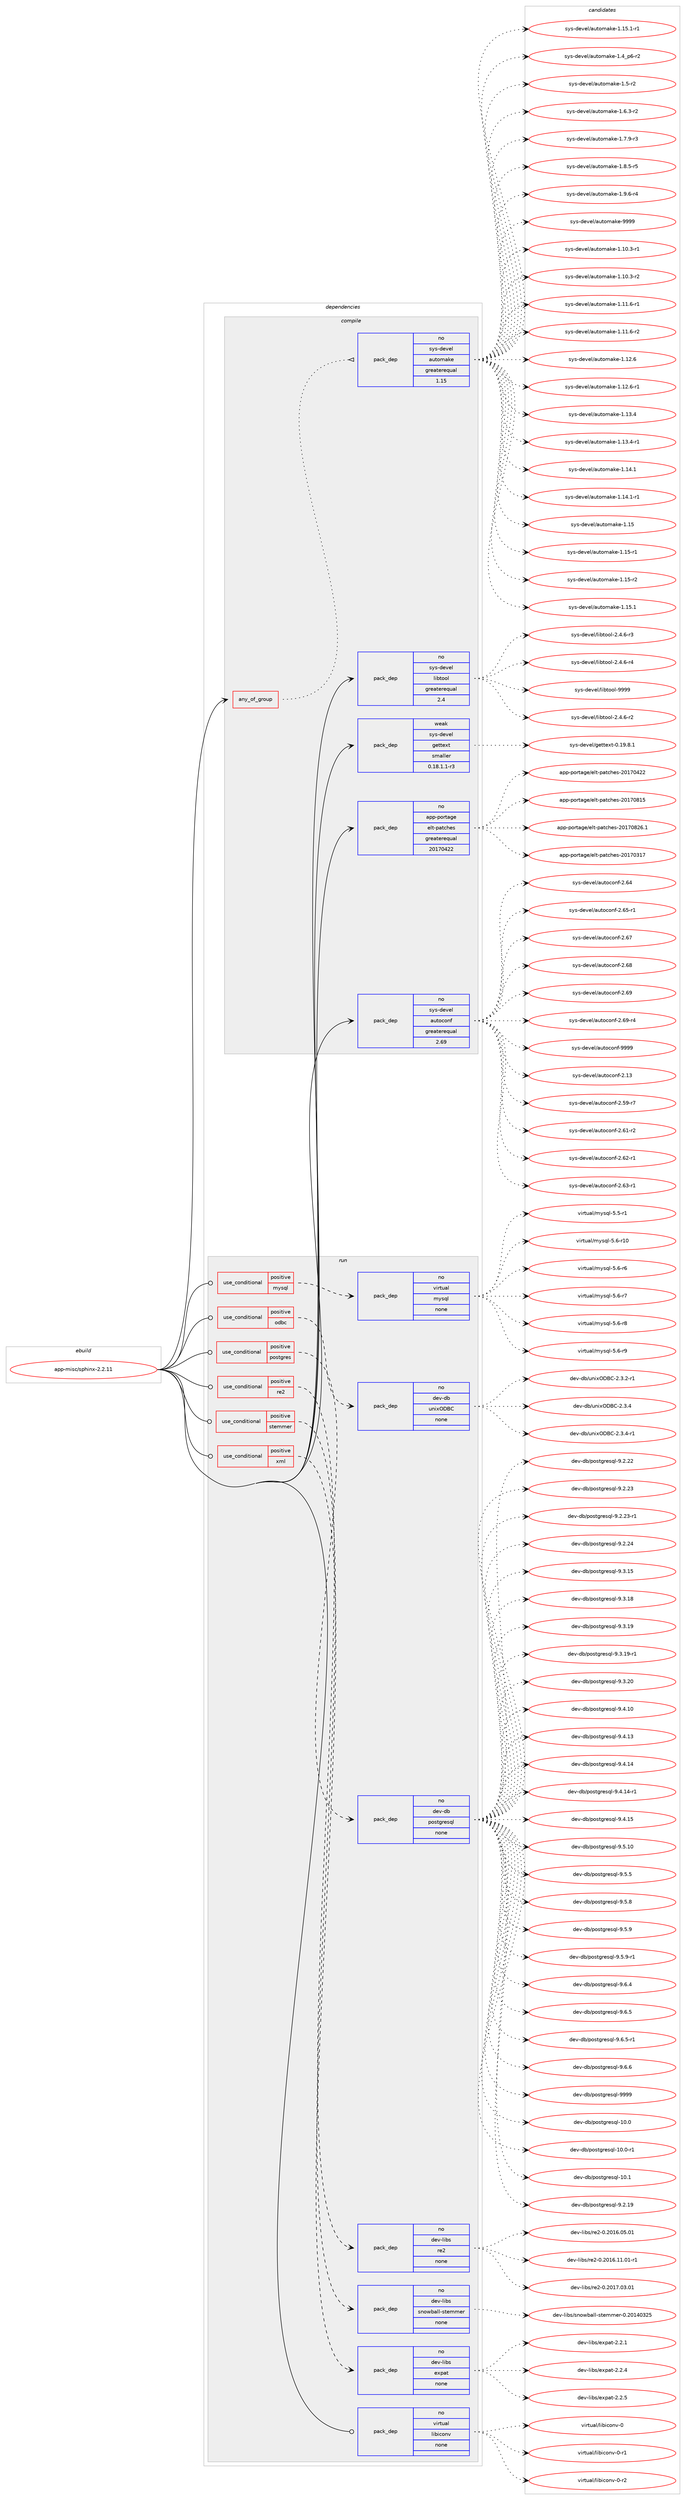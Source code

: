 digraph prolog {

# *************
# Graph options
# *************

newrank=true;
concentrate=true;
compound=true;
graph [rankdir=LR,fontname=Helvetica,fontsize=10,ranksep=1.5];#, ranksep=2.5, nodesep=0.2];
edge  [arrowhead=vee];
node  [fontname=Helvetica,fontsize=10];

# **********
# The ebuild
# **********

subgraph cluster_leftcol {
color=gray;
rank=same;
label=<<i>ebuild</i>>;
id [label="app-misc/sphinx-2.2.11", color=red, width=4, href="../app-misc/sphinx-2.2.11.svg"];
}

# ****************
# The dependencies
# ****************

subgraph cluster_midcol {
color=gray;
label=<<i>dependencies</i>>;
subgraph cluster_compile {
fillcolor="#eeeeee";
style=filled;
label=<<i>compile</i>>;
subgraph any780 {
dependency47965 [label=<<TABLE BORDER="0" CELLBORDER="1" CELLSPACING="0" CELLPADDING="4"><TR><TD CELLPADDING="10">any_of_group</TD></TR></TABLE>>, shape=none, color=red];subgraph pack34371 {
dependency47966 [label=<<TABLE BORDER="0" CELLBORDER="1" CELLSPACING="0" CELLPADDING="4" WIDTH="220"><TR><TD ROWSPAN="6" CELLPADDING="30">pack_dep</TD></TR><TR><TD WIDTH="110">no</TD></TR><TR><TD>sys-devel</TD></TR><TR><TD>automake</TD></TR><TR><TD>greaterequal</TD></TR><TR><TD>1.15</TD></TR></TABLE>>, shape=none, color=blue];
}
dependency47965:e -> dependency47966:w [weight=20,style="dotted",arrowhead="oinv"];
}
id:e -> dependency47965:w [weight=20,style="solid",arrowhead="vee"];
subgraph pack34372 {
dependency47967 [label=<<TABLE BORDER="0" CELLBORDER="1" CELLSPACING="0" CELLPADDING="4" WIDTH="220"><TR><TD ROWSPAN="6" CELLPADDING="30">pack_dep</TD></TR><TR><TD WIDTH="110">no</TD></TR><TR><TD>app-portage</TD></TR><TR><TD>elt-patches</TD></TR><TR><TD>greaterequal</TD></TR><TR><TD>20170422</TD></TR></TABLE>>, shape=none, color=blue];
}
id:e -> dependency47967:w [weight=20,style="solid",arrowhead="vee"];
subgraph pack34373 {
dependency47968 [label=<<TABLE BORDER="0" CELLBORDER="1" CELLSPACING="0" CELLPADDING="4" WIDTH="220"><TR><TD ROWSPAN="6" CELLPADDING="30">pack_dep</TD></TR><TR><TD WIDTH="110">no</TD></TR><TR><TD>sys-devel</TD></TR><TR><TD>autoconf</TD></TR><TR><TD>greaterequal</TD></TR><TR><TD>2.69</TD></TR></TABLE>>, shape=none, color=blue];
}
id:e -> dependency47968:w [weight=20,style="solid",arrowhead="vee"];
subgraph pack34374 {
dependency47969 [label=<<TABLE BORDER="0" CELLBORDER="1" CELLSPACING="0" CELLPADDING="4" WIDTH="220"><TR><TD ROWSPAN="6" CELLPADDING="30">pack_dep</TD></TR><TR><TD WIDTH="110">no</TD></TR><TR><TD>sys-devel</TD></TR><TR><TD>libtool</TD></TR><TR><TD>greaterequal</TD></TR><TR><TD>2.4</TD></TR></TABLE>>, shape=none, color=blue];
}
id:e -> dependency47969:w [weight=20,style="solid",arrowhead="vee"];
subgraph pack34375 {
dependency47970 [label=<<TABLE BORDER="0" CELLBORDER="1" CELLSPACING="0" CELLPADDING="4" WIDTH="220"><TR><TD ROWSPAN="6" CELLPADDING="30">pack_dep</TD></TR><TR><TD WIDTH="110">weak</TD></TR><TR><TD>sys-devel</TD></TR><TR><TD>gettext</TD></TR><TR><TD>smaller</TD></TR><TR><TD>0.18.1.1-r3</TD></TR></TABLE>>, shape=none, color=blue];
}
id:e -> dependency47970:w [weight=20,style="solid",arrowhead="vee"];
}
subgraph cluster_compileandrun {
fillcolor="#eeeeee";
style=filled;
label=<<i>compile and run</i>>;
}
subgraph cluster_run {
fillcolor="#eeeeee";
style=filled;
label=<<i>run</i>>;
subgraph cond12793 {
dependency47971 [label=<<TABLE BORDER="0" CELLBORDER="1" CELLSPACING="0" CELLPADDING="4"><TR><TD ROWSPAN="3" CELLPADDING="10">use_conditional</TD></TR><TR><TD>positive</TD></TR><TR><TD>mysql</TD></TR></TABLE>>, shape=none, color=red];
subgraph pack34376 {
dependency47972 [label=<<TABLE BORDER="0" CELLBORDER="1" CELLSPACING="0" CELLPADDING="4" WIDTH="220"><TR><TD ROWSPAN="6" CELLPADDING="30">pack_dep</TD></TR><TR><TD WIDTH="110">no</TD></TR><TR><TD>virtual</TD></TR><TR><TD>mysql</TD></TR><TR><TD>none</TD></TR><TR><TD></TD></TR></TABLE>>, shape=none, color=blue];
}
dependency47971:e -> dependency47972:w [weight=20,style="dashed",arrowhead="vee"];
}
id:e -> dependency47971:w [weight=20,style="solid",arrowhead="odot"];
subgraph cond12794 {
dependency47973 [label=<<TABLE BORDER="0" CELLBORDER="1" CELLSPACING="0" CELLPADDING="4"><TR><TD ROWSPAN="3" CELLPADDING="10">use_conditional</TD></TR><TR><TD>positive</TD></TR><TR><TD>odbc</TD></TR></TABLE>>, shape=none, color=red];
subgraph pack34377 {
dependency47974 [label=<<TABLE BORDER="0" CELLBORDER="1" CELLSPACING="0" CELLPADDING="4" WIDTH="220"><TR><TD ROWSPAN="6" CELLPADDING="30">pack_dep</TD></TR><TR><TD WIDTH="110">no</TD></TR><TR><TD>dev-db</TD></TR><TR><TD>unixODBC</TD></TR><TR><TD>none</TD></TR><TR><TD></TD></TR></TABLE>>, shape=none, color=blue];
}
dependency47973:e -> dependency47974:w [weight=20,style="dashed",arrowhead="vee"];
}
id:e -> dependency47973:w [weight=20,style="solid",arrowhead="odot"];
subgraph cond12795 {
dependency47975 [label=<<TABLE BORDER="0" CELLBORDER="1" CELLSPACING="0" CELLPADDING="4"><TR><TD ROWSPAN="3" CELLPADDING="10">use_conditional</TD></TR><TR><TD>positive</TD></TR><TR><TD>postgres</TD></TR></TABLE>>, shape=none, color=red];
subgraph pack34378 {
dependency47976 [label=<<TABLE BORDER="0" CELLBORDER="1" CELLSPACING="0" CELLPADDING="4" WIDTH="220"><TR><TD ROWSPAN="6" CELLPADDING="30">pack_dep</TD></TR><TR><TD WIDTH="110">no</TD></TR><TR><TD>dev-db</TD></TR><TR><TD>postgresql</TD></TR><TR><TD>none</TD></TR><TR><TD></TD></TR></TABLE>>, shape=none, color=blue];
}
dependency47975:e -> dependency47976:w [weight=20,style="dashed",arrowhead="vee"];
}
id:e -> dependency47975:w [weight=20,style="solid",arrowhead="odot"];
subgraph cond12796 {
dependency47977 [label=<<TABLE BORDER="0" CELLBORDER="1" CELLSPACING="0" CELLPADDING="4"><TR><TD ROWSPAN="3" CELLPADDING="10">use_conditional</TD></TR><TR><TD>positive</TD></TR><TR><TD>re2</TD></TR></TABLE>>, shape=none, color=red];
subgraph pack34379 {
dependency47978 [label=<<TABLE BORDER="0" CELLBORDER="1" CELLSPACING="0" CELLPADDING="4" WIDTH="220"><TR><TD ROWSPAN="6" CELLPADDING="30">pack_dep</TD></TR><TR><TD WIDTH="110">no</TD></TR><TR><TD>dev-libs</TD></TR><TR><TD>re2</TD></TR><TR><TD>none</TD></TR><TR><TD></TD></TR></TABLE>>, shape=none, color=blue];
}
dependency47977:e -> dependency47978:w [weight=20,style="dashed",arrowhead="vee"];
}
id:e -> dependency47977:w [weight=20,style="solid",arrowhead="odot"];
subgraph cond12797 {
dependency47979 [label=<<TABLE BORDER="0" CELLBORDER="1" CELLSPACING="0" CELLPADDING="4"><TR><TD ROWSPAN="3" CELLPADDING="10">use_conditional</TD></TR><TR><TD>positive</TD></TR><TR><TD>stemmer</TD></TR></TABLE>>, shape=none, color=red];
subgraph pack34380 {
dependency47980 [label=<<TABLE BORDER="0" CELLBORDER="1" CELLSPACING="0" CELLPADDING="4" WIDTH="220"><TR><TD ROWSPAN="6" CELLPADDING="30">pack_dep</TD></TR><TR><TD WIDTH="110">no</TD></TR><TR><TD>dev-libs</TD></TR><TR><TD>snowball-stemmer</TD></TR><TR><TD>none</TD></TR><TR><TD></TD></TR></TABLE>>, shape=none, color=blue];
}
dependency47979:e -> dependency47980:w [weight=20,style="dashed",arrowhead="vee"];
}
id:e -> dependency47979:w [weight=20,style="solid",arrowhead="odot"];
subgraph cond12798 {
dependency47981 [label=<<TABLE BORDER="0" CELLBORDER="1" CELLSPACING="0" CELLPADDING="4"><TR><TD ROWSPAN="3" CELLPADDING="10">use_conditional</TD></TR><TR><TD>positive</TD></TR><TR><TD>xml</TD></TR></TABLE>>, shape=none, color=red];
subgraph pack34381 {
dependency47982 [label=<<TABLE BORDER="0" CELLBORDER="1" CELLSPACING="0" CELLPADDING="4" WIDTH="220"><TR><TD ROWSPAN="6" CELLPADDING="30">pack_dep</TD></TR><TR><TD WIDTH="110">no</TD></TR><TR><TD>dev-libs</TD></TR><TR><TD>expat</TD></TR><TR><TD>none</TD></TR><TR><TD></TD></TR></TABLE>>, shape=none, color=blue];
}
dependency47981:e -> dependency47982:w [weight=20,style="dashed",arrowhead="vee"];
}
id:e -> dependency47981:w [weight=20,style="solid",arrowhead="odot"];
subgraph pack34382 {
dependency47983 [label=<<TABLE BORDER="0" CELLBORDER="1" CELLSPACING="0" CELLPADDING="4" WIDTH="220"><TR><TD ROWSPAN="6" CELLPADDING="30">pack_dep</TD></TR><TR><TD WIDTH="110">no</TD></TR><TR><TD>virtual</TD></TR><TR><TD>libiconv</TD></TR><TR><TD>none</TD></TR><TR><TD></TD></TR></TABLE>>, shape=none, color=blue];
}
id:e -> dependency47983:w [weight=20,style="solid",arrowhead="odot"];
}
}

# **************
# The candidates
# **************

subgraph cluster_choices {
rank=same;
color=gray;
label=<<i>candidates</i>>;

subgraph choice34371 {
color=black;
nodesep=1;
choice11512111545100101118101108479711711611110997107101454946494846514511449 [label="sys-devel/automake-1.10.3-r1", color=red, width=4,href="../sys-devel/automake-1.10.3-r1.svg"];
choice11512111545100101118101108479711711611110997107101454946494846514511450 [label="sys-devel/automake-1.10.3-r2", color=red, width=4,href="../sys-devel/automake-1.10.3-r2.svg"];
choice11512111545100101118101108479711711611110997107101454946494946544511449 [label="sys-devel/automake-1.11.6-r1", color=red, width=4,href="../sys-devel/automake-1.11.6-r1.svg"];
choice11512111545100101118101108479711711611110997107101454946494946544511450 [label="sys-devel/automake-1.11.6-r2", color=red, width=4,href="../sys-devel/automake-1.11.6-r2.svg"];
choice1151211154510010111810110847971171161111099710710145494649504654 [label="sys-devel/automake-1.12.6", color=red, width=4,href="../sys-devel/automake-1.12.6.svg"];
choice11512111545100101118101108479711711611110997107101454946495046544511449 [label="sys-devel/automake-1.12.6-r1", color=red, width=4,href="../sys-devel/automake-1.12.6-r1.svg"];
choice1151211154510010111810110847971171161111099710710145494649514652 [label="sys-devel/automake-1.13.4", color=red, width=4,href="../sys-devel/automake-1.13.4.svg"];
choice11512111545100101118101108479711711611110997107101454946495146524511449 [label="sys-devel/automake-1.13.4-r1", color=red, width=4,href="../sys-devel/automake-1.13.4-r1.svg"];
choice1151211154510010111810110847971171161111099710710145494649524649 [label="sys-devel/automake-1.14.1", color=red, width=4,href="../sys-devel/automake-1.14.1.svg"];
choice11512111545100101118101108479711711611110997107101454946495246494511449 [label="sys-devel/automake-1.14.1-r1", color=red, width=4,href="../sys-devel/automake-1.14.1-r1.svg"];
choice115121115451001011181011084797117116111109971071014549464953 [label="sys-devel/automake-1.15", color=red, width=4,href="../sys-devel/automake-1.15.svg"];
choice1151211154510010111810110847971171161111099710710145494649534511449 [label="sys-devel/automake-1.15-r1", color=red, width=4,href="../sys-devel/automake-1.15-r1.svg"];
choice1151211154510010111810110847971171161111099710710145494649534511450 [label="sys-devel/automake-1.15-r2", color=red, width=4,href="../sys-devel/automake-1.15-r2.svg"];
choice1151211154510010111810110847971171161111099710710145494649534649 [label="sys-devel/automake-1.15.1", color=red, width=4,href="../sys-devel/automake-1.15.1.svg"];
choice11512111545100101118101108479711711611110997107101454946495346494511449 [label="sys-devel/automake-1.15.1-r1", color=red, width=4,href="../sys-devel/automake-1.15.1-r1.svg"];
choice115121115451001011181011084797117116111109971071014549465295112544511450 [label="sys-devel/automake-1.4_p6-r2", color=red, width=4,href="../sys-devel/automake-1.4_p6-r2.svg"];
choice11512111545100101118101108479711711611110997107101454946534511450 [label="sys-devel/automake-1.5-r2", color=red, width=4,href="../sys-devel/automake-1.5-r2.svg"];
choice115121115451001011181011084797117116111109971071014549465446514511450 [label="sys-devel/automake-1.6.3-r2", color=red, width=4,href="../sys-devel/automake-1.6.3-r2.svg"];
choice115121115451001011181011084797117116111109971071014549465546574511451 [label="sys-devel/automake-1.7.9-r3", color=red, width=4,href="../sys-devel/automake-1.7.9-r3.svg"];
choice115121115451001011181011084797117116111109971071014549465646534511453 [label="sys-devel/automake-1.8.5-r5", color=red, width=4,href="../sys-devel/automake-1.8.5-r5.svg"];
choice115121115451001011181011084797117116111109971071014549465746544511452 [label="sys-devel/automake-1.9.6-r4", color=red, width=4,href="../sys-devel/automake-1.9.6-r4.svg"];
choice115121115451001011181011084797117116111109971071014557575757 [label="sys-devel/automake-9999", color=red, width=4,href="../sys-devel/automake-9999.svg"];
dependency47966:e -> choice11512111545100101118101108479711711611110997107101454946494846514511449:w [style=dotted,weight="100"];
dependency47966:e -> choice11512111545100101118101108479711711611110997107101454946494846514511450:w [style=dotted,weight="100"];
dependency47966:e -> choice11512111545100101118101108479711711611110997107101454946494946544511449:w [style=dotted,weight="100"];
dependency47966:e -> choice11512111545100101118101108479711711611110997107101454946494946544511450:w [style=dotted,weight="100"];
dependency47966:e -> choice1151211154510010111810110847971171161111099710710145494649504654:w [style=dotted,weight="100"];
dependency47966:e -> choice11512111545100101118101108479711711611110997107101454946495046544511449:w [style=dotted,weight="100"];
dependency47966:e -> choice1151211154510010111810110847971171161111099710710145494649514652:w [style=dotted,weight="100"];
dependency47966:e -> choice11512111545100101118101108479711711611110997107101454946495146524511449:w [style=dotted,weight="100"];
dependency47966:e -> choice1151211154510010111810110847971171161111099710710145494649524649:w [style=dotted,weight="100"];
dependency47966:e -> choice11512111545100101118101108479711711611110997107101454946495246494511449:w [style=dotted,weight="100"];
dependency47966:e -> choice115121115451001011181011084797117116111109971071014549464953:w [style=dotted,weight="100"];
dependency47966:e -> choice1151211154510010111810110847971171161111099710710145494649534511449:w [style=dotted,weight="100"];
dependency47966:e -> choice1151211154510010111810110847971171161111099710710145494649534511450:w [style=dotted,weight="100"];
dependency47966:e -> choice1151211154510010111810110847971171161111099710710145494649534649:w [style=dotted,weight="100"];
dependency47966:e -> choice11512111545100101118101108479711711611110997107101454946495346494511449:w [style=dotted,weight="100"];
dependency47966:e -> choice115121115451001011181011084797117116111109971071014549465295112544511450:w [style=dotted,weight="100"];
dependency47966:e -> choice11512111545100101118101108479711711611110997107101454946534511450:w [style=dotted,weight="100"];
dependency47966:e -> choice115121115451001011181011084797117116111109971071014549465446514511450:w [style=dotted,weight="100"];
dependency47966:e -> choice115121115451001011181011084797117116111109971071014549465546574511451:w [style=dotted,weight="100"];
dependency47966:e -> choice115121115451001011181011084797117116111109971071014549465646534511453:w [style=dotted,weight="100"];
dependency47966:e -> choice115121115451001011181011084797117116111109971071014549465746544511452:w [style=dotted,weight="100"];
dependency47966:e -> choice115121115451001011181011084797117116111109971071014557575757:w [style=dotted,weight="100"];
}
subgraph choice34372 {
color=black;
nodesep=1;
choice97112112451121111141169710310147101108116451129711699104101115455048495548514955 [label="app-portage/elt-patches-20170317", color=red, width=4,href="../app-portage/elt-patches-20170317.svg"];
choice97112112451121111141169710310147101108116451129711699104101115455048495548525050 [label="app-portage/elt-patches-20170422", color=red, width=4,href="../app-portage/elt-patches-20170422.svg"];
choice97112112451121111141169710310147101108116451129711699104101115455048495548564953 [label="app-portage/elt-patches-20170815", color=red, width=4,href="../app-portage/elt-patches-20170815.svg"];
choice971121124511211111411697103101471011081164511297116991041011154550484955485650544649 [label="app-portage/elt-patches-20170826.1", color=red, width=4,href="../app-portage/elt-patches-20170826.1.svg"];
dependency47967:e -> choice97112112451121111141169710310147101108116451129711699104101115455048495548514955:w [style=dotted,weight="100"];
dependency47967:e -> choice97112112451121111141169710310147101108116451129711699104101115455048495548525050:w [style=dotted,weight="100"];
dependency47967:e -> choice97112112451121111141169710310147101108116451129711699104101115455048495548564953:w [style=dotted,weight="100"];
dependency47967:e -> choice971121124511211111411697103101471011081164511297116991041011154550484955485650544649:w [style=dotted,weight="100"];
}
subgraph choice34373 {
color=black;
nodesep=1;
choice115121115451001011181011084797117116111991111101024550464951 [label="sys-devel/autoconf-2.13", color=red, width=4,href="../sys-devel/autoconf-2.13.svg"];
choice1151211154510010111810110847971171161119911111010245504653574511455 [label="sys-devel/autoconf-2.59-r7", color=red, width=4,href="../sys-devel/autoconf-2.59-r7.svg"];
choice1151211154510010111810110847971171161119911111010245504654494511450 [label="sys-devel/autoconf-2.61-r2", color=red, width=4,href="../sys-devel/autoconf-2.61-r2.svg"];
choice1151211154510010111810110847971171161119911111010245504654504511449 [label="sys-devel/autoconf-2.62-r1", color=red, width=4,href="../sys-devel/autoconf-2.62-r1.svg"];
choice1151211154510010111810110847971171161119911111010245504654514511449 [label="sys-devel/autoconf-2.63-r1", color=red, width=4,href="../sys-devel/autoconf-2.63-r1.svg"];
choice115121115451001011181011084797117116111991111101024550465452 [label="sys-devel/autoconf-2.64", color=red, width=4,href="../sys-devel/autoconf-2.64.svg"];
choice1151211154510010111810110847971171161119911111010245504654534511449 [label="sys-devel/autoconf-2.65-r1", color=red, width=4,href="../sys-devel/autoconf-2.65-r1.svg"];
choice115121115451001011181011084797117116111991111101024550465455 [label="sys-devel/autoconf-2.67", color=red, width=4,href="../sys-devel/autoconf-2.67.svg"];
choice115121115451001011181011084797117116111991111101024550465456 [label="sys-devel/autoconf-2.68", color=red, width=4,href="../sys-devel/autoconf-2.68.svg"];
choice115121115451001011181011084797117116111991111101024550465457 [label="sys-devel/autoconf-2.69", color=red, width=4,href="../sys-devel/autoconf-2.69.svg"];
choice1151211154510010111810110847971171161119911111010245504654574511452 [label="sys-devel/autoconf-2.69-r4", color=red, width=4,href="../sys-devel/autoconf-2.69-r4.svg"];
choice115121115451001011181011084797117116111991111101024557575757 [label="sys-devel/autoconf-9999", color=red, width=4,href="../sys-devel/autoconf-9999.svg"];
dependency47968:e -> choice115121115451001011181011084797117116111991111101024550464951:w [style=dotted,weight="100"];
dependency47968:e -> choice1151211154510010111810110847971171161119911111010245504653574511455:w [style=dotted,weight="100"];
dependency47968:e -> choice1151211154510010111810110847971171161119911111010245504654494511450:w [style=dotted,weight="100"];
dependency47968:e -> choice1151211154510010111810110847971171161119911111010245504654504511449:w [style=dotted,weight="100"];
dependency47968:e -> choice1151211154510010111810110847971171161119911111010245504654514511449:w [style=dotted,weight="100"];
dependency47968:e -> choice115121115451001011181011084797117116111991111101024550465452:w [style=dotted,weight="100"];
dependency47968:e -> choice1151211154510010111810110847971171161119911111010245504654534511449:w [style=dotted,weight="100"];
dependency47968:e -> choice115121115451001011181011084797117116111991111101024550465455:w [style=dotted,weight="100"];
dependency47968:e -> choice115121115451001011181011084797117116111991111101024550465456:w [style=dotted,weight="100"];
dependency47968:e -> choice115121115451001011181011084797117116111991111101024550465457:w [style=dotted,weight="100"];
dependency47968:e -> choice1151211154510010111810110847971171161119911111010245504654574511452:w [style=dotted,weight="100"];
dependency47968:e -> choice115121115451001011181011084797117116111991111101024557575757:w [style=dotted,weight="100"];
}
subgraph choice34374 {
color=black;
nodesep=1;
choice1151211154510010111810110847108105981161111111084550465246544511450 [label="sys-devel/libtool-2.4.6-r2", color=red, width=4,href="../sys-devel/libtool-2.4.6-r2.svg"];
choice1151211154510010111810110847108105981161111111084550465246544511451 [label="sys-devel/libtool-2.4.6-r3", color=red, width=4,href="../sys-devel/libtool-2.4.6-r3.svg"];
choice1151211154510010111810110847108105981161111111084550465246544511452 [label="sys-devel/libtool-2.4.6-r4", color=red, width=4,href="../sys-devel/libtool-2.4.6-r4.svg"];
choice1151211154510010111810110847108105981161111111084557575757 [label="sys-devel/libtool-9999", color=red, width=4,href="../sys-devel/libtool-9999.svg"];
dependency47969:e -> choice1151211154510010111810110847108105981161111111084550465246544511450:w [style=dotted,weight="100"];
dependency47969:e -> choice1151211154510010111810110847108105981161111111084550465246544511451:w [style=dotted,weight="100"];
dependency47969:e -> choice1151211154510010111810110847108105981161111111084550465246544511452:w [style=dotted,weight="100"];
dependency47969:e -> choice1151211154510010111810110847108105981161111111084557575757:w [style=dotted,weight="100"];
}
subgraph choice34375 {
color=black;
nodesep=1;
choice1151211154510010111810110847103101116116101120116454846495746564649 [label="sys-devel/gettext-0.19.8.1", color=red, width=4,href="../sys-devel/gettext-0.19.8.1.svg"];
dependency47970:e -> choice1151211154510010111810110847103101116116101120116454846495746564649:w [style=dotted,weight="100"];
}
subgraph choice34376 {
color=black;
nodesep=1;
choice1181051141161179710847109121115113108455346534511449 [label="virtual/mysql-5.5-r1", color=red, width=4,href="../virtual/mysql-5.5-r1.svg"];
choice118105114116117971084710912111511310845534654451144948 [label="virtual/mysql-5.6-r10", color=red, width=4,href="../virtual/mysql-5.6-r10.svg"];
choice1181051141161179710847109121115113108455346544511454 [label="virtual/mysql-5.6-r6", color=red, width=4,href="../virtual/mysql-5.6-r6.svg"];
choice1181051141161179710847109121115113108455346544511455 [label="virtual/mysql-5.6-r7", color=red, width=4,href="../virtual/mysql-5.6-r7.svg"];
choice1181051141161179710847109121115113108455346544511456 [label="virtual/mysql-5.6-r8", color=red, width=4,href="../virtual/mysql-5.6-r8.svg"];
choice1181051141161179710847109121115113108455346544511457 [label="virtual/mysql-5.6-r9", color=red, width=4,href="../virtual/mysql-5.6-r9.svg"];
dependency47972:e -> choice1181051141161179710847109121115113108455346534511449:w [style=dotted,weight="100"];
dependency47972:e -> choice118105114116117971084710912111511310845534654451144948:w [style=dotted,weight="100"];
dependency47972:e -> choice1181051141161179710847109121115113108455346544511454:w [style=dotted,weight="100"];
dependency47972:e -> choice1181051141161179710847109121115113108455346544511455:w [style=dotted,weight="100"];
dependency47972:e -> choice1181051141161179710847109121115113108455346544511456:w [style=dotted,weight="100"];
dependency47972:e -> choice1181051141161179710847109121115113108455346544511457:w [style=dotted,weight="100"];
}
subgraph choice34377 {
color=black;
nodesep=1;
choice100101118451009847117110105120796866674550465146504511449 [label="dev-db/unixODBC-2.3.2-r1", color=red, width=4,href="../dev-db/unixODBC-2.3.2-r1.svg"];
choice10010111845100984711711010512079686667455046514652 [label="dev-db/unixODBC-2.3.4", color=red, width=4,href="../dev-db/unixODBC-2.3.4.svg"];
choice100101118451009847117110105120796866674550465146524511449 [label="dev-db/unixODBC-2.3.4-r1", color=red, width=4,href="../dev-db/unixODBC-2.3.4-r1.svg"];
dependency47974:e -> choice100101118451009847117110105120796866674550465146504511449:w [style=dotted,weight="100"];
dependency47974:e -> choice10010111845100984711711010512079686667455046514652:w [style=dotted,weight="100"];
dependency47974:e -> choice100101118451009847117110105120796866674550465146524511449:w [style=dotted,weight="100"];
}
subgraph choice34378 {
color=black;
nodesep=1;
choice1001011184510098471121111151161031141011151131084549484648 [label="dev-db/postgresql-10.0", color=red, width=4,href="../dev-db/postgresql-10.0.svg"];
choice10010111845100984711211111511610311410111511310845494846484511449 [label="dev-db/postgresql-10.0-r1", color=red, width=4,href="../dev-db/postgresql-10.0-r1.svg"];
choice1001011184510098471121111151161031141011151131084549484649 [label="dev-db/postgresql-10.1", color=red, width=4,href="../dev-db/postgresql-10.1.svg"];
choice10010111845100984711211111511610311410111511310845574650464957 [label="dev-db/postgresql-9.2.19", color=red, width=4,href="../dev-db/postgresql-9.2.19.svg"];
choice10010111845100984711211111511610311410111511310845574650465050 [label="dev-db/postgresql-9.2.22", color=red, width=4,href="../dev-db/postgresql-9.2.22.svg"];
choice10010111845100984711211111511610311410111511310845574650465051 [label="dev-db/postgresql-9.2.23", color=red, width=4,href="../dev-db/postgresql-9.2.23.svg"];
choice100101118451009847112111115116103114101115113108455746504650514511449 [label="dev-db/postgresql-9.2.23-r1", color=red, width=4,href="../dev-db/postgresql-9.2.23-r1.svg"];
choice10010111845100984711211111511610311410111511310845574650465052 [label="dev-db/postgresql-9.2.24", color=red, width=4,href="../dev-db/postgresql-9.2.24.svg"];
choice10010111845100984711211111511610311410111511310845574651464953 [label="dev-db/postgresql-9.3.15", color=red, width=4,href="../dev-db/postgresql-9.3.15.svg"];
choice10010111845100984711211111511610311410111511310845574651464956 [label="dev-db/postgresql-9.3.18", color=red, width=4,href="../dev-db/postgresql-9.3.18.svg"];
choice10010111845100984711211111511610311410111511310845574651464957 [label="dev-db/postgresql-9.3.19", color=red, width=4,href="../dev-db/postgresql-9.3.19.svg"];
choice100101118451009847112111115116103114101115113108455746514649574511449 [label="dev-db/postgresql-9.3.19-r1", color=red, width=4,href="../dev-db/postgresql-9.3.19-r1.svg"];
choice10010111845100984711211111511610311410111511310845574651465048 [label="dev-db/postgresql-9.3.20", color=red, width=4,href="../dev-db/postgresql-9.3.20.svg"];
choice10010111845100984711211111511610311410111511310845574652464948 [label="dev-db/postgresql-9.4.10", color=red, width=4,href="../dev-db/postgresql-9.4.10.svg"];
choice10010111845100984711211111511610311410111511310845574652464951 [label="dev-db/postgresql-9.4.13", color=red, width=4,href="../dev-db/postgresql-9.4.13.svg"];
choice10010111845100984711211111511610311410111511310845574652464952 [label="dev-db/postgresql-9.4.14", color=red, width=4,href="../dev-db/postgresql-9.4.14.svg"];
choice100101118451009847112111115116103114101115113108455746524649524511449 [label="dev-db/postgresql-9.4.14-r1", color=red, width=4,href="../dev-db/postgresql-9.4.14-r1.svg"];
choice10010111845100984711211111511610311410111511310845574652464953 [label="dev-db/postgresql-9.4.15", color=red, width=4,href="../dev-db/postgresql-9.4.15.svg"];
choice10010111845100984711211111511610311410111511310845574653464948 [label="dev-db/postgresql-9.5.10", color=red, width=4,href="../dev-db/postgresql-9.5.10.svg"];
choice100101118451009847112111115116103114101115113108455746534653 [label="dev-db/postgresql-9.5.5", color=red, width=4,href="../dev-db/postgresql-9.5.5.svg"];
choice100101118451009847112111115116103114101115113108455746534656 [label="dev-db/postgresql-9.5.8", color=red, width=4,href="../dev-db/postgresql-9.5.8.svg"];
choice100101118451009847112111115116103114101115113108455746534657 [label="dev-db/postgresql-9.5.9", color=red, width=4,href="../dev-db/postgresql-9.5.9.svg"];
choice1001011184510098471121111151161031141011151131084557465346574511449 [label="dev-db/postgresql-9.5.9-r1", color=red, width=4,href="../dev-db/postgresql-9.5.9-r1.svg"];
choice100101118451009847112111115116103114101115113108455746544652 [label="dev-db/postgresql-9.6.4", color=red, width=4,href="../dev-db/postgresql-9.6.4.svg"];
choice100101118451009847112111115116103114101115113108455746544653 [label="dev-db/postgresql-9.6.5", color=red, width=4,href="../dev-db/postgresql-9.6.5.svg"];
choice1001011184510098471121111151161031141011151131084557465446534511449 [label="dev-db/postgresql-9.6.5-r1", color=red, width=4,href="../dev-db/postgresql-9.6.5-r1.svg"];
choice100101118451009847112111115116103114101115113108455746544654 [label="dev-db/postgresql-9.6.6", color=red, width=4,href="../dev-db/postgresql-9.6.6.svg"];
choice1001011184510098471121111151161031141011151131084557575757 [label="dev-db/postgresql-9999", color=red, width=4,href="../dev-db/postgresql-9999.svg"];
dependency47976:e -> choice1001011184510098471121111151161031141011151131084549484648:w [style=dotted,weight="100"];
dependency47976:e -> choice10010111845100984711211111511610311410111511310845494846484511449:w [style=dotted,weight="100"];
dependency47976:e -> choice1001011184510098471121111151161031141011151131084549484649:w [style=dotted,weight="100"];
dependency47976:e -> choice10010111845100984711211111511610311410111511310845574650464957:w [style=dotted,weight="100"];
dependency47976:e -> choice10010111845100984711211111511610311410111511310845574650465050:w [style=dotted,weight="100"];
dependency47976:e -> choice10010111845100984711211111511610311410111511310845574650465051:w [style=dotted,weight="100"];
dependency47976:e -> choice100101118451009847112111115116103114101115113108455746504650514511449:w [style=dotted,weight="100"];
dependency47976:e -> choice10010111845100984711211111511610311410111511310845574650465052:w [style=dotted,weight="100"];
dependency47976:e -> choice10010111845100984711211111511610311410111511310845574651464953:w [style=dotted,weight="100"];
dependency47976:e -> choice10010111845100984711211111511610311410111511310845574651464956:w [style=dotted,weight="100"];
dependency47976:e -> choice10010111845100984711211111511610311410111511310845574651464957:w [style=dotted,weight="100"];
dependency47976:e -> choice100101118451009847112111115116103114101115113108455746514649574511449:w [style=dotted,weight="100"];
dependency47976:e -> choice10010111845100984711211111511610311410111511310845574651465048:w [style=dotted,weight="100"];
dependency47976:e -> choice10010111845100984711211111511610311410111511310845574652464948:w [style=dotted,weight="100"];
dependency47976:e -> choice10010111845100984711211111511610311410111511310845574652464951:w [style=dotted,weight="100"];
dependency47976:e -> choice10010111845100984711211111511610311410111511310845574652464952:w [style=dotted,weight="100"];
dependency47976:e -> choice100101118451009847112111115116103114101115113108455746524649524511449:w [style=dotted,weight="100"];
dependency47976:e -> choice10010111845100984711211111511610311410111511310845574652464953:w [style=dotted,weight="100"];
dependency47976:e -> choice10010111845100984711211111511610311410111511310845574653464948:w [style=dotted,weight="100"];
dependency47976:e -> choice100101118451009847112111115116103114101115113108455746534653:w [style=dotted,weight="100"];
dependency47976:e -> choice100101118451009847112111115116103114101115113108455746534656:w [style=dotted,weight="100"];
dependency47976:e -> choice100101118451009847112111115116103114101115113108455746534657:w [style=dotted,weight="100"];
dependency47976:e -> choice1001011184510098471121111151161031141011151131084557465346574511449:w [style=dotted,weight="100"];
dependency47976:e -> choice100101118451009847112111115116103114101115113108455746544652:w [style=dotted,weight="100"];
dependency47976:e -> choice100101118451009847112111115116103114101115113108455746544653:w [style=dotted,weight="100"];
dependency47976:e -> choice1001011184510098471121111151161031141011151131084557465446534511449:w [style=dotted,weight="100"];
dependency47976:e -> choice100101118451009847112111115116103114101115113108455746544654:w [style=dotted,weight="100"];
dependency47976:e -> choice1001011184510098471121111151161031141011151131084557575757:w [style=dotted,weight="100"];
}
subgraph choice34379 {
color=black;
nodesep=1;
choice1001011184510810598115471141015045484650484954464853464849 [label="dev-libs/re2-0.2016.05.01", color=red, width=4,href="../dev-libs/re2-0.2016.05.01.svg"];
choice10010111845108105981154711410150454846504849544649494648494511449 [label="dev-libs/re2-0.2016.11.01-r1", color=red, width=4,href="../dev-libs/re2-0.2016.11.01-r1.svg"];
choice1001011184510810598115471141015045484650484955464851464849 [label="dev-libs/re2-0.2017.03.01", color=red, width=4,href="../dev-libs/re2-0.2017.03.01.svg"];
dependency47978:e -> choice1001011184510810598115471141015045484650484954464853464849:w [style=dotted,weight="100"];
dependency47978:e -> choice10010111845108105981154711410150454846504849544649494648494511449:w [style=dotted,weight="100"];
dependency47978:e -> choice1001011184510810598115471141015045484650484955464851464849:w [style=dotted,weight="100"];
}
subgraph choice34380 {
color=black;
nodesep=1;
choice1001011184510810598115471151101111199897108108451151161011091091011144548465048495248515053 [label="dev-libs/snowball-stemmer-0.20140325", color=red, width=4,href="../dev-libs/snowball-stemmer-0.20140325.svg"];
dependency47980:e -> choice1001011184510810598115471151101111199897108108451151161011091091011144548465048495248515053:w [style=dotted,weight="100"];
}
subgraph choice34381 {
color=black;
nodesep=1;
choice10010111845108105981154710112011297116455046504649 [label="dev-libs/expat-2.2.1", color=red, width=4,href="../dev-libs/expat-2.2.1.svg"];
choice10010111845108105981154710112011297116455046504652 [label="dev-libs/expat-2.2.4", color=red, width=4,href="../dev-libs/expat-2.2.4.svg"];
choice10010111845108105981154710112011297116455046504653 [label="dev-libs/expat-2.2.5", color=red, width=4,href="../dev-libs/expat-2.2.5.svg"];
dependency47982:e -> choice10010111845108105981154710112011297116455046504649:w [style=dotted,weight="100"];
dependency47982:e -> choice10010111845108105981154710112011297116455046504652:w [style=dotted,weight="100"];
dependency47982:e -> choice10010111845108105981154710112011297116455046504653:w [style=dotted,weight="100"];
}
subgraph choice34382 {
color=black;
nodesep=1;
choice118105114116117971084710810598105991111101184548 [label="virtual/libiconv-0", color=red, width=4,href="../virtual/libiconv-0.svg"];
choice1181051141161179710847108105981059911111011845484511449 [label="virtual/libiconv-0-r1", color=red, width=4,href="../virtual/libiconv-0-r1.svg"];
choice1181051141161179710847108105981059911111011845484511450 [label="virtual/libiconv-0-r2", color=red, width=4,href="../virtual/libiconv-0-r2.svg"];
dependency47983:e -> choice118105114116117971084710810598105991111101184548:w [style=dotted,weight="100"];
dependency47983:e -> choice1181051141161179710847108105981059911111011845484511449:w [style=dotted,weight="100"];
dependency47983:e -> choice1181051141161179710847108105981059911111011845484511450:w [style=dotted,weight="100"];
}
}

}
